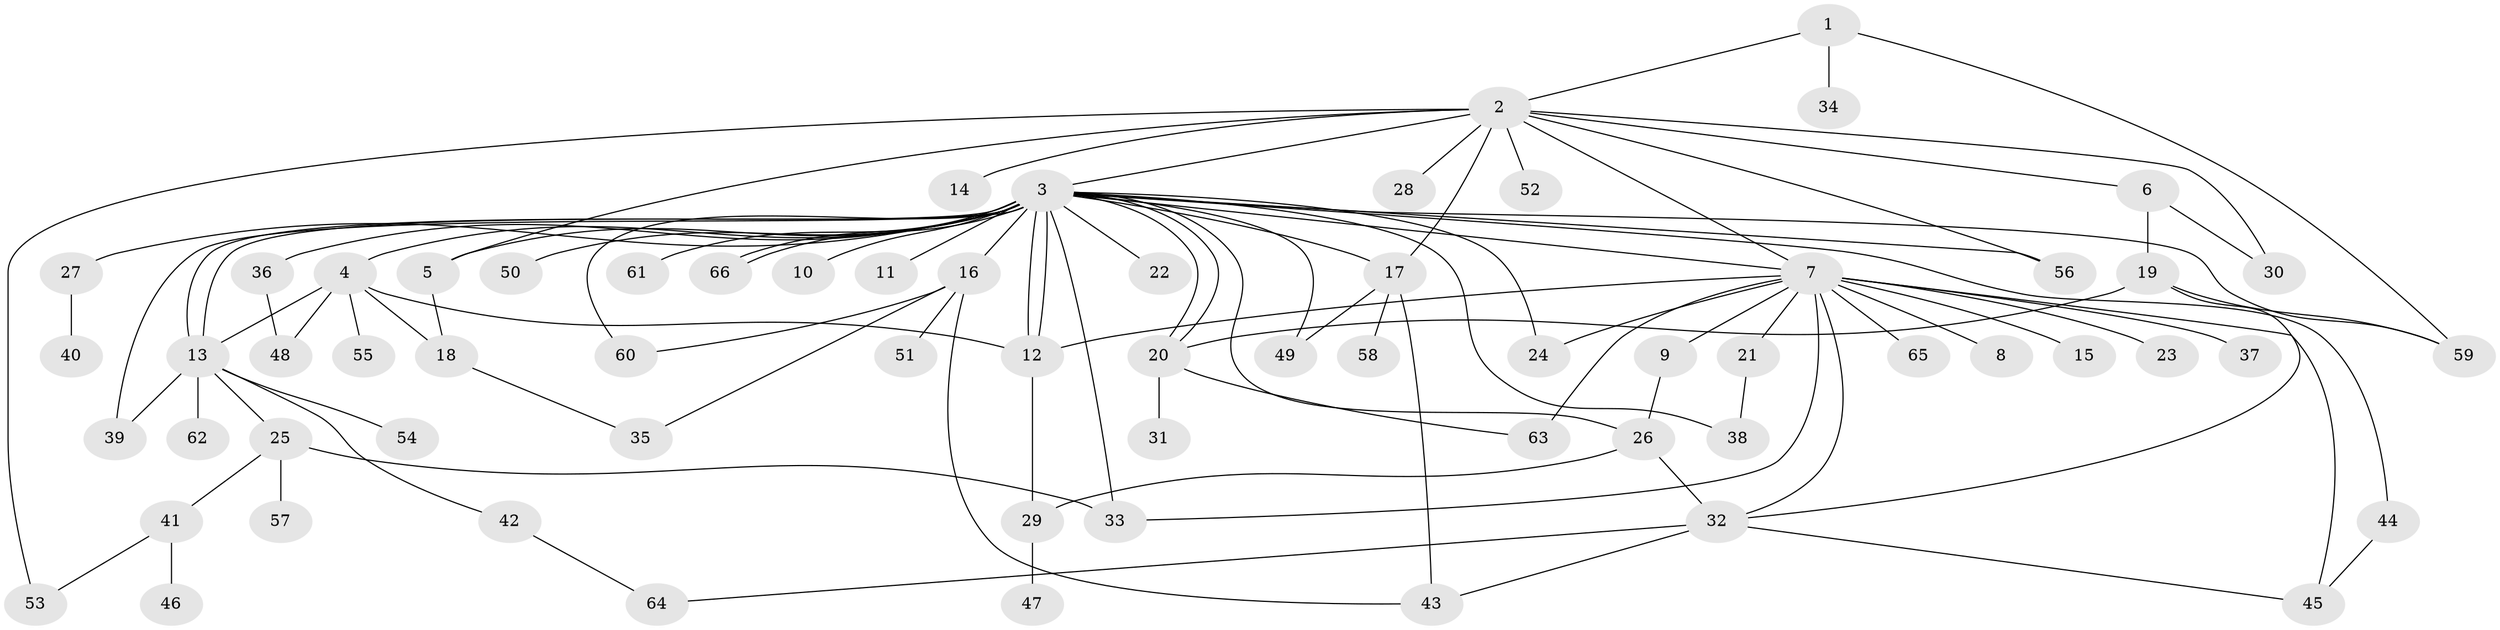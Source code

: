 // coarse degree distribution, {2: 0.2708333333333333, 10: 0.041666666666666664, 25: 0.020833333333333332, 7: 0.020833333333333332, 3: 0.10416666666666667, 14: 0.020833333333333332, 1: 0.3958333333333333, 4: 0.0625, 5: 0.041666666666666664, 6: 0.020833333333333332}
// Generated by graph-tools (version 1.1) at 2025/23/03/03/25 07:23:51]
// undirected, 66 vertices, 101 edges
graph export_dot {
graph [start="1"]
  node [color=gray90,style=filled];
  1;
  2;
  3;
  4;
  5;
  6;
  7;
  8;
  9;
  10;
  11;
  12;
  13;
  14;
  15;
  16;
  17;
  18;
  19;
  20;
  21;
  22;
  23;
  24;
  25;
  26;
  27;
  28;
  29;
  30;
  31;
  32;
  33;
  34;
  35;
  36;
  37;
  38;
  39;
  40;
  41;
  42;
  43;
  44;
  45;
  46;
  47;
  48;
  49;
  50;
  51;
  52;
  53;
  54;
  55;
  56;
  57;
  58;
  59;
  60;
  61;
  62;
  63;
  64;
  65;
  66;
  1 -- 2;
  1 -- 34;
  1 -- 59;
  2 -- 3;
  2 -- 5;
  2 -- 6;
  2 -- 7;
  2 -- 14;
  2 -- 17;
  2 -- 28;
  2 -- 30;
  2 -- 52;
  2 -- 53;
  2 -- 56;
  3 -- 4;
  3 -- 5;
  3 -- 7;
  3 -- 10;
  3 -- 11;
  3 -- 12;
  3 -- 12;
  3 -- 13;
  3 -- 13;
  3 -- 16;
  3 -- 17;
  3 -- 20;
  3 -- 20;
  3 -- 22;
  3 -- 24;
  3 -- 26;
  3 -- 27;
  3 -- 33;
  3 -- 36;
  3 -- 38;
  3 -- 39;
  3 -- 44;
  3 -- 49;
  3 -- 50;
  3 -- 56;
  3 -- 59;
  3 -- 60;
  3 -- 61;
  3 -- 66;
  3 -- 66;
  4 -- 12;
  4 -- 13;
  4 -- 18;
  4 -- 48;
  4 -- 55;
  5 -- 18;
  6 -- 19;
  6 -- 30;
  7 -- 8;
  7 -- 9;
  7 -- 12;
  7 -- 15;
  7 -- 21;
  7 -- 23;
  7 -- 24;
  7 -- 32;
  7 -- 33;
  7 -- 37;
  7 -- 45;
  7 -- 63;
  7 -- 65;
  9 -- 26;
  12 -- 29;
  13 -- 25;
  13 -- 39;
  13 -- 42;
  13 -- 54;
  13 -- 62;
  16 -- 35;
  16 -- 43;
  16 -- 51;
  16 -- 60;
  17 -- 43;
  17 -- 49;
  17 -- 58;
  18 -- 35;
  19 -- 20;
  19 -- 32;
  19 -- 59;
  20 -- 31;
  20 -- 63;
  21 -- 38;
  25 -- 33;
  25 -- 41;
  25 -- 57;
  26 -- 29;
  26 -- 32;
  27 -- 40;
  29 -- 47;
  32 -- 43;
  32 -- 45;
  32 -- 64;
  36 -- 48;
  41 -- 46;
  41 -- 53;
  42 -- 64;
  44 -- 45;
}
